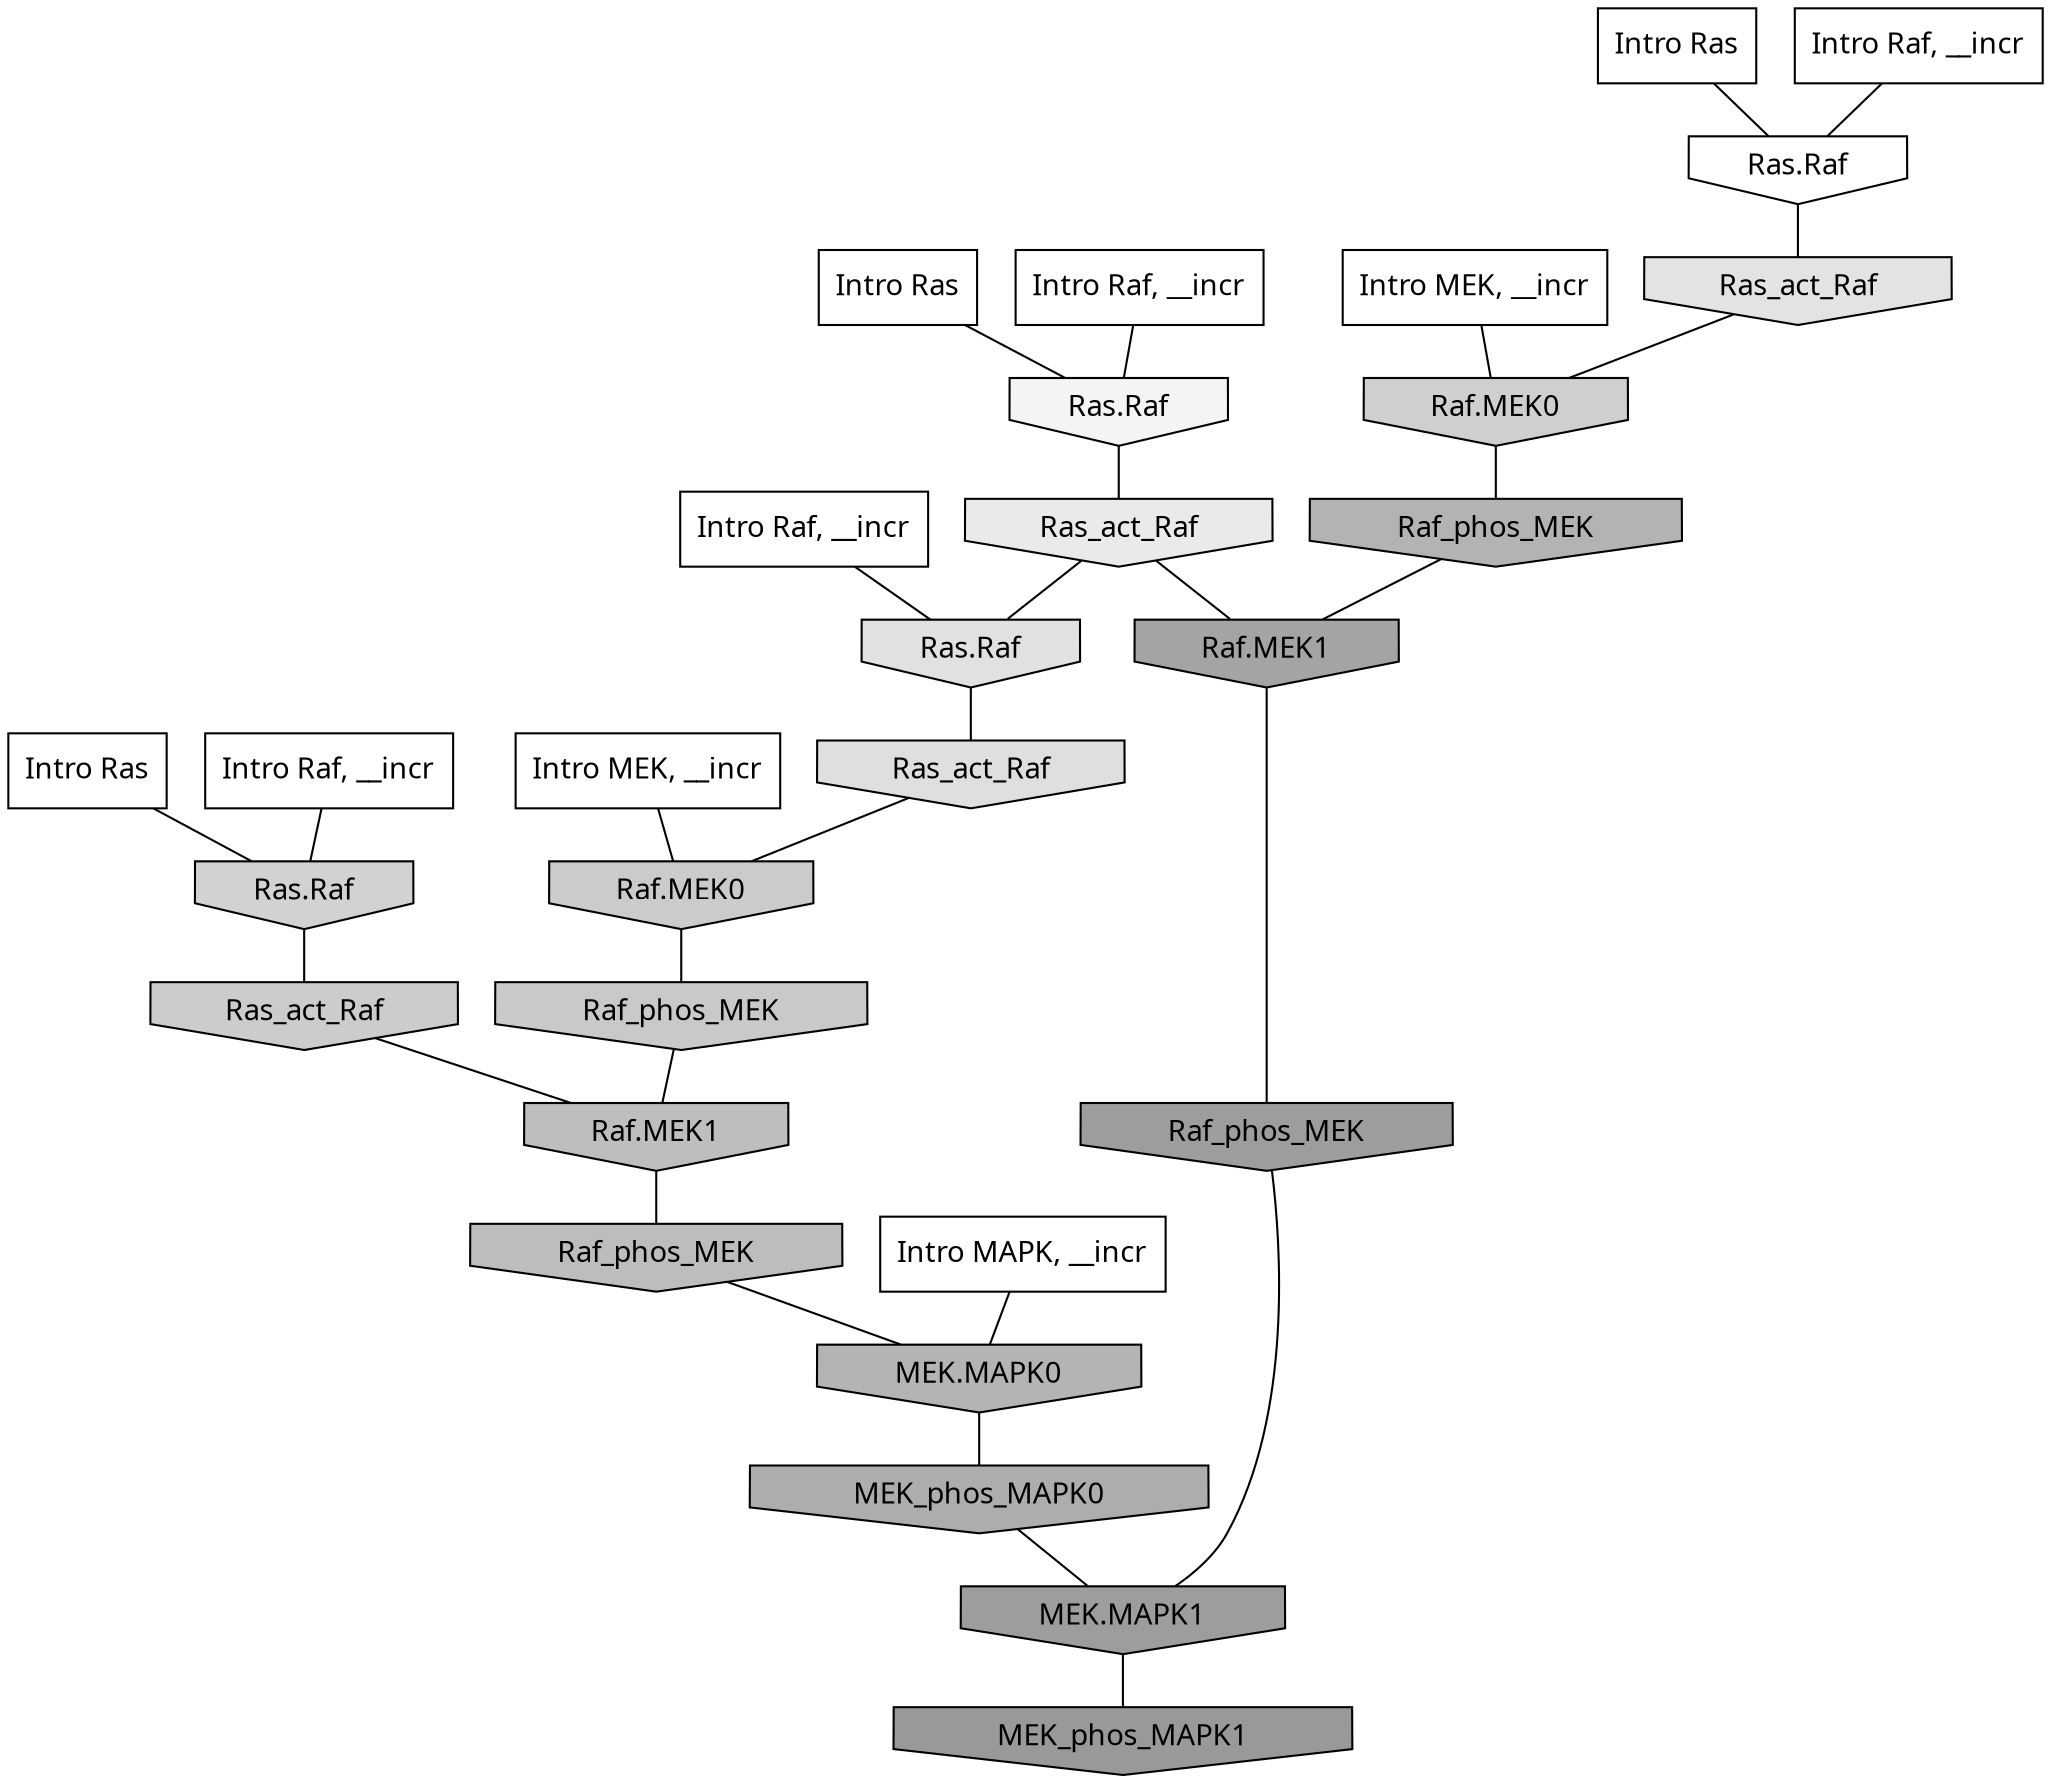 digraph G{
  rankdir="TB";
  ranksep=0.30;
  node [fontname="CMU Serif"];
  edge [fontname="CMU Serif"];
  
  83 [label="Intro Ras", shape=rectangle, style=filled, fillcolor="0.000 0.000 1.000"]
  
  86 [label="Intro Ras", shape=rectangle, style=filled, fillcolor="0.000 0.000 1.000"]
  
  87 [label="Intro Ras", shape=rectangle, style=filled, fillcolor="0.000 0.000 1.000"]
  
  421 [label="Intro Raf, __incr", shape=rectangle, style=filled, fillcolor="0.000 0.000 1.000"]
  
  445 [label="Intro Raf, __incr", shape=rectangle, style=filled, fillcolor="0.000 0.000 1.000"]
  
  543 [label="Intro Raf, __incr", shape=rectangle, style=filled, fillcolor="0.000 0.000 1.000"]
  
  1086 [label="Intro Raf, __incr", shape=rectangle, style=filled, fillcolor="0.000 0.000 1.000"]
  
  1207 [label="Intro MEK, __incr", shape=rectangle, style=filled, fillcolor="0.000 0.000 1.000"]
  
  1767 [label="Intro MEK, __incr", shape=rectangle, style=filled, fillcolor="0.000 0.000 1.000"]
  
  2723 [label="Intro MAPK, __incr", shape=rectangle, style=filled, fillcolor="0.000 0.000 1.000"]
  
  3244 [label="Ras.Raf", shape=invhouse, style=filled, fillcolor="0.000 0.000 1.000"]
  
  3555 [label="Ras.Raf", shape=invhouse, style=filled, fillcolor="0.000 0.000 0.957"]
  
  3987 [label="Ras_act_Raf", shape=invhouse, style=filled, fillcolor="0.000 0.000 0.916"]
  
  4313 [label="Ras_act_Raf", shape=invhouse, style=filled, fillcolor="0.000 0.000 0.888"]
  
  4439 [label="Ras.Raf", shape=invhouse, style=filled, fillcolor="0.000 0.000 0.880"]
  
  4505 [label="Ras_act_Raf", shape=invhouse, style=filled, fillcolor="0.000 0.000 0.875"]
  
  5216 [label="Ras.Raf", shape=invhouse, style=filled, fillcolor="0.000 0.000 0.824"]
  
  5446 [label="Raf.MEK0", shape=invhouse, style=filled, fillcolor="0.000 0.000 0.810"]
  
  5584 [label="Ras_act_Raf", shape=invhouse, style=filled, fillcolor="0.000 0.000 0.799"]
  
  5672 [label="Raf.MEK0", shape=invhouse, style=filled, fillcolor="0.000 0.000 0.795"]
  
  5770 [label="Raf_phos_MEK", shape=invhouse, style=filled, fillcolor="0.000 0.000 0.789"]
  
  6605 [label="Raf.MEK1", shape=invhouse, style=filled, fillcolor="0.000 0.000 0.744"]
  
  6725 [label="Raf_phos_MEK", shape=invhouse, style=filled, fillcolor="0.000 0.000 0.739"]
  
  7576 [label="MEK.MAPK0", shape=invhouse, style=filled, fillcolor="0.000 0.000 0.707"]
  
  7764 [label="Raf_phos_MEK", shape=invhouse, style=filled, fillcolor="0.000 0.000 0.700"]
  
  8437 [label="MEK_phos_MAPK0", shape=invhouse, style=filled, fillcolor="0.000 0.000 0.677"]
  
  9467 [label="Raf.MEK1", shape=invhouse, style=filled, fillcolor="0.000 0.000 0.644"]
  
  10561 [label="Raf_phos_MEK", shape=invhouse, style=filled, fillcolor="0.000 0.000 0.617"]
  
  10564 [label="MEK.MAPK1", shape=invhouse, style=filled, fillcolor="0.000 0.000 0.617"]
  
  11321 [label="MEK_phos_MAPK1", shape=invhouse, style=filled, fillcolor="0.000 0.000 0.600"]
  
  
  10564 -> 11321 [dir=none, color="0.000 0.000 0.000"] 
  10561 -> 10564 [dir=none, color="0.000 0.000 0.000"] 
  9467 -> 10561 [dir=none, color="0.000 0.000 0.000"] 
  8437 -> 10564 [dir=none, color="0.000 0.000 0.000"] 
  7764 -> 9467 [dir=none, color="0.000 0.000 0.000"] 
  7576 -> 8437 [dir=none, color="0.000 0.000 0.000"] 
  6725 -> 7576 [dir=none, color="0.000 0.000 0.000"] 
  6605 -> 6725 [dir=none, color="0.000 0.000 0.000"] 
  5770 -> 6605 [dir=none, color="0.000 0.000 0.000"] 
  5672 -> 5770 [dir=none, color="0.000 0.000 0.000"] 
  5584 -> 6605 [dir=none, color="0.000 0.000 0.000"] 
  5446 -> 7764 [dir=none, color="0.000 0.000 0.000"] 
  5216 -> 5584 [dir=none, color="0.000 0.000 0.000"] 
  4505 -> 5672 [dir=none, color="0.000 0.000 0.000"] 
  4439 -> 4505 [dir=none, color="0.000 0.000 0.000"] 
  4313 -> 5446 [dir=none, color="0.000 0.000 0.000"] 
  3987 -> 4439 [dir=none, color="0.000 0.000 0.000"] 
  3987 -> 9467 [dir=none, color="0.000 0.000 0.000"] 
  3555 -> 3987 [dir=none, color="0.000 0.000 0.000"] 
  3244 -> 4313 [dir=none, color="0.000 0.000 0.000"] 
  2723 -> 7576 [dir=none, color="0.000 0.000 0.000"] 
  1767 -> 5446 [dir=none, color="0.000 0.000 0.000"] 
  1207 -> 5672 [dir=none, color="0.000 0.000 0.000"] 
  1086 -> 3244 [dir=none, color="0.000 0.000 0.000"] 
  543 -> 5216 [dir=none, color="0.000 0.000 0.000"] 
  445 -> 3555 [dir=none, color="0.000 0.000 0.000"] 
  421 -> 4439 [dir=none, color="0.000 0.000 0.000"] 
  87 -> 3555 [dir=none, color="0.000 0.000 0.000"] 
  86 -> 3244 [dir=none, color="0.000 0.000 0.000"] 
  83 -> 5216 [dir=none, color="0.000 0.000 0.000"] 
  
  }
